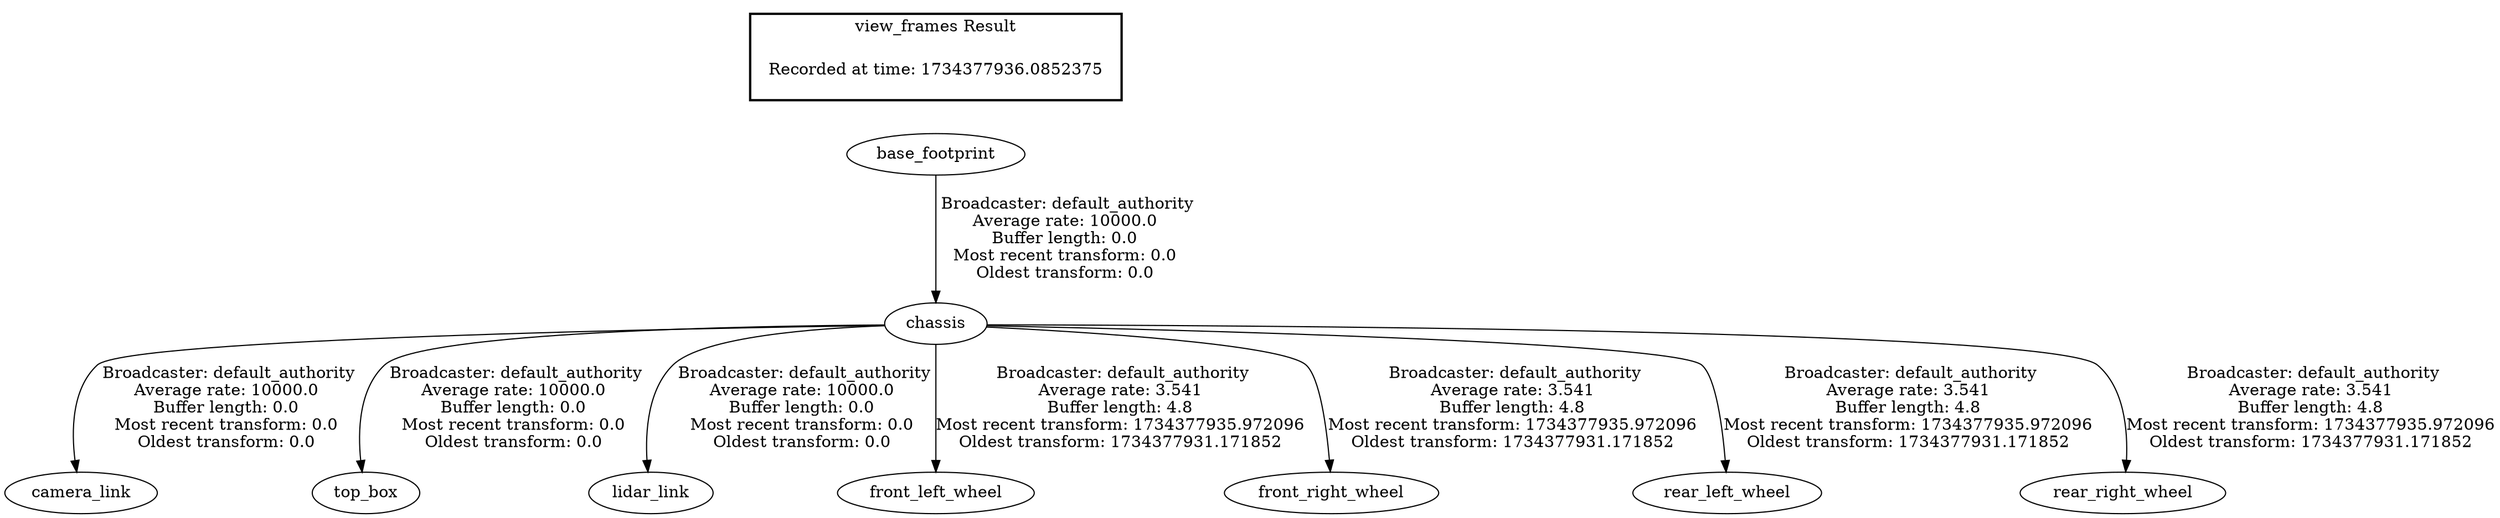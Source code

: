 digraph G {
"base_footprint" -> "chassis"[label=" Broadcaster: default_authority\nAverage rate: 10000.0\nBuffer length: 0.0\nMost recent transform: 0.0\nOldest transform: 0.0\n"];
"chassis" -> "camera_link"[label=" Broadcaster: default_authority\nAverage rate: 10000.0\nBuffer length: 0.0\nMost recent transform: 0.0\nOldest transform: 0.0\n"];
"chassis" -> "top_box"[label=" Broadcaster: default_authority\nAverage rate: 10000.0\nBuffer length: 0.0\nMost recent transform: 0.0\nOldest transform: 0.0\n"];
"chassis" -> "lidar_link"[label=" Broadcaster: default_authority\nAverage rate: 10000.0\nBuffer length: 0.0\nMost recent transform: 0.0\nOldest transform: 0.0\n"];
"chassis" -> "front_left_wheel"[label=" Broadcaster: default_authority\nAverage rate: 3.541\nBuffer length: 4.8\nMost recent transform: 1734377935.972096\nOldest transform: 1734377931.171852\n"];
"chassis" -> "front_right_wheel"[label=" Broadcaster: default_authority\nAverage rate: 3.541\nBuffer length: 4.8\nMost recent transform: 1734377935.972096\nOldest transform: 1734377931.171852\n"];
"chassis" -> "rear_left_wheel"[label=" Broadcaster: default_authority\nAverage rate: 3.541\nBuffer length: 4.8\nMost recent transform: 1734377935.972096\nOldest transform: 1734377931.171852\n"];
"chassis" -> "rear_right_wheel"[label=" Broadcaster: default_authority\nAverage rate: 3.541\nBuffer length: 4.8\nMost recent transform: 1734377935.972096\nOldest transform: 1734377931.171852\n"];
edge [style=invis];
 subgraph cluster_legend { style=bold; color=black; label ="view_frames Result";
"Recorded at time: 1734377936.0852375"[ shape=plaintext ] ;
}->"base_footprint";
}